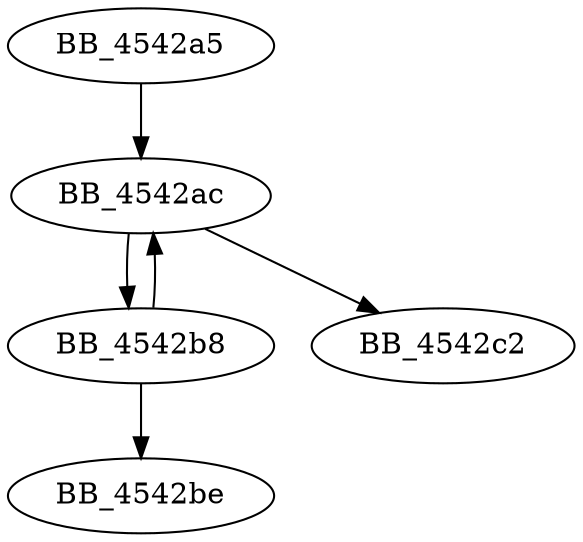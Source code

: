 DiGraph sub_4542A5{
BB_4542a5->BB_4542ac
BB_4542ac->BB_4542b8
BB_4542ac->BB_4542c2
BB_4542b8->BB_4542ac
BB_4542b8->BB_4542be
}
